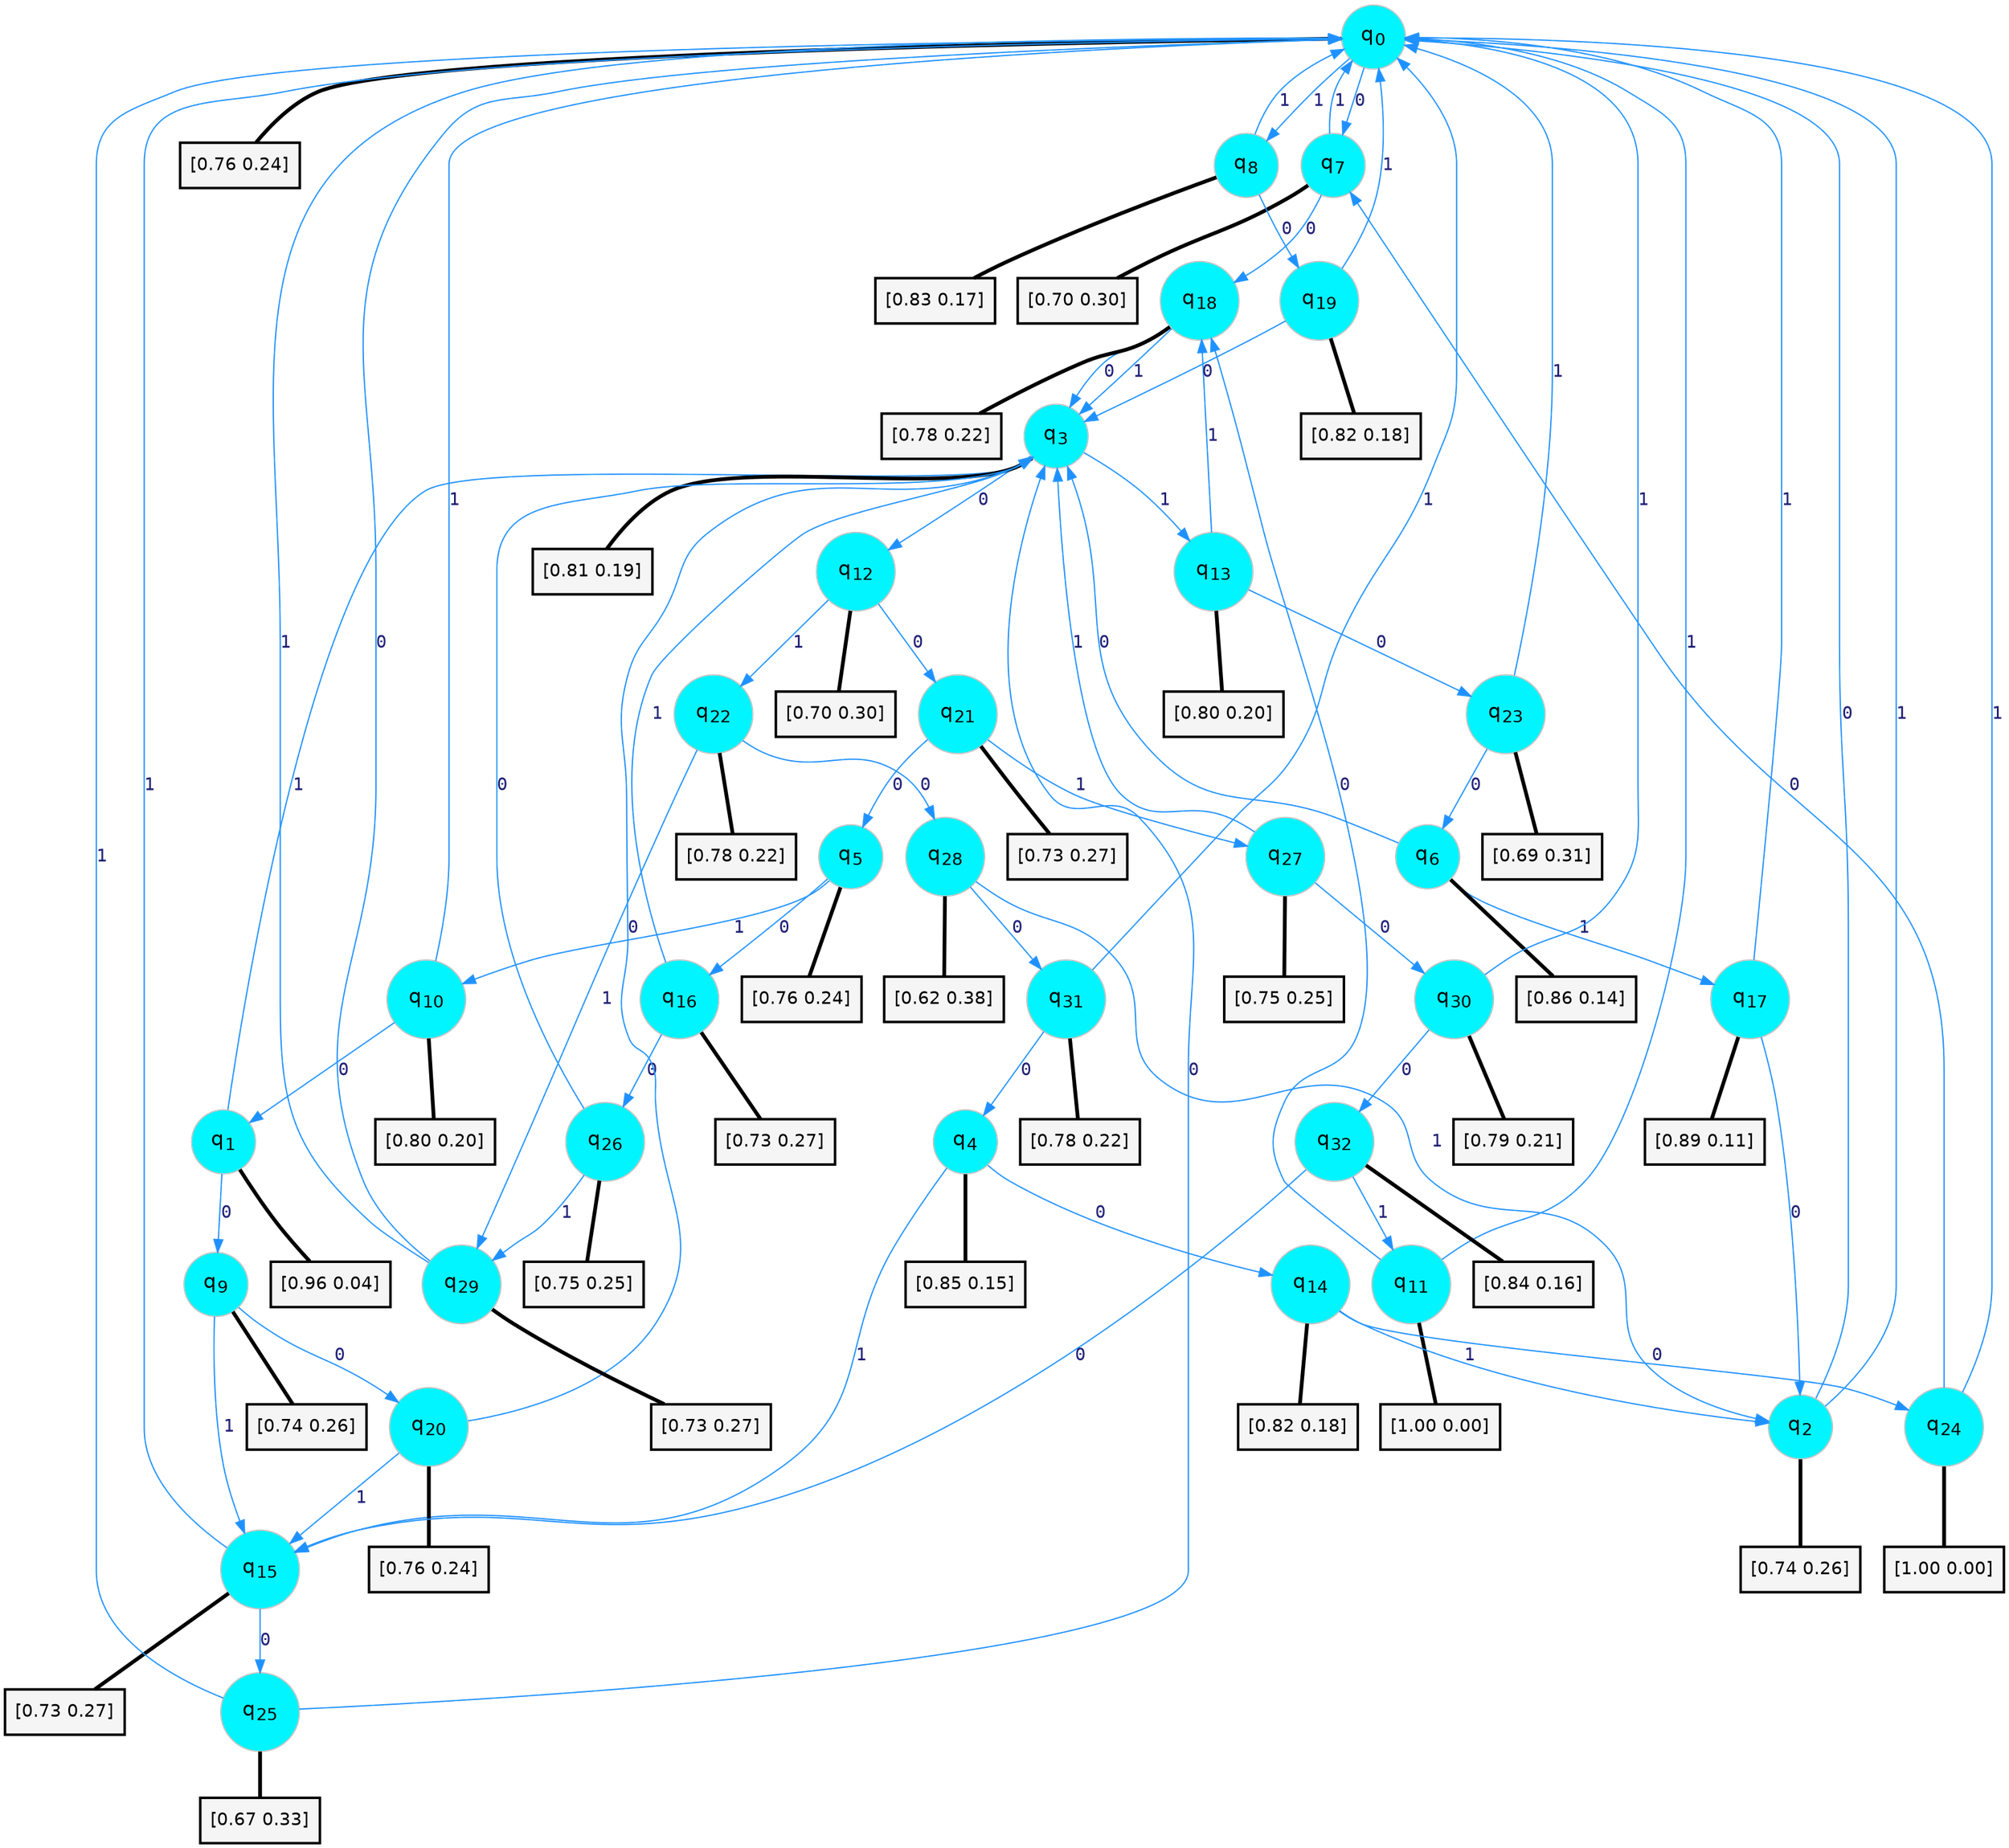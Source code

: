 digraph G {
graph [
bgcolor=transparent, dpi=300, rankdir=TD, size="40,25"];
node [
color=gray, fillcolor=turquoise1, fontcolor=black, fontname=Helvetica, fontsize=16, fontweight=bold, shape=circle, style=filled];
edge [
arrowsize=1, color=dodgerblue1, fontcolor=midnightblue, fontname=courier, fontweight=bold, penwidth=1, style=solid, weight=20];
0[label=<q<SUB>0</SUB>>];
1[label=<q<SUB>1</SUB>>];
2[label=<q<SUB>2</SUB>>];
3[label=<q<SUB>3</SUB>>];
4[label=<q<SUB>4</SUB>>];
5[label=<q<SUB>5</SUB>>];
6[label=<q<SUB>6</SUB>>];
7[label=<q<SUB>7</SUB>>];
8[label=<q<SUB>8</SUB>>];
9[label=<q<SUB>9</SUB>>];
10[label=<q<SUB>10</SUB>>];
11[label=<q<SUB>11</SUB>>];
12[label=<q<SUB>12</SUB>>];
13[label=<q<SUB>13</SUB>>];
14[label=<q<SUB>14</SUB>>];
15[label=<q<SUB>15</SUB>>];
16[label=<q<SUB>16</SUB>>];
17[label=<q<SUB>17</SUB>>];
18[label=<q<SUB>18</SUB>>];
19[label=<q<SUB>19</SUB>>];
20[label=<q<SUB>20</SUB>>];
21[label=<q<SUB>21</SUB>>];
22[label=<q<SUB>22</SUB>>];
23[label=<q<SUB>23</SUB>>];
24[label=<q<SUB>24</SUB>>];
25[label=<q<SUB>25</SUB>>];
26[label=<q<SUB>26</SUB>>];
27[label=<q<SUB>27</SUB>>];
28[label=<q<SUB>28</SUB>>];
29[label=<q<SUB>29</SUB>>];
30[label=<q<SUB>30</SUB>>];
31[label=<q<SUB>31</SUB>>];
32[label=<q<SUB>32</SUB>>];
33[label="[0.76 0.24]", shape=box,fontcolor=black, fontname=Helvetica, fontsize=14, penwidth=2, fillcolor=whitesmoke,color=black];
34[label="[0.96 0.04]", shape=box,fontcolor=black, fontname=Helvetica, fontsize=14, penwidth=2, fillcolor=whitesmoke,color=black];
35[label="[0.74 0.26]", shape=box,fontcolor=black, fontname=Helvetica, fontsize=14, penwidth=2, fillcolor=whitesmoke,color=black];
36[label="[0.81 0.19]", shape=box,fontcolor=black, fontname=Helvetica, fontsize=14, penwidth=2, fillcolor=whitesmoke,color=black];
37[label="[0.85 0.15]", shape=box,fontcolor=black, fontname=Helvetica, fontsize=14, penwidth=2, fillcolor=whitesmoke,color=black];
38[label="[0.76 0.24]", shape=box,fontcolor=black, fontname=Helvetica, fontsize=14, penwidth=2, fillcolor=whitesmoke,color=black];
39[label="[0.86 0.14]", shape=box,fontcolor=black, fontname=Helvetica, fontsize=14, penwidth=2, fillcolor=whitesmoke,color=black];
40[label="[0.70 0.30]", shape=box,fontcolor=black, fontname=Helvetica, fontsize=14, penwidth=2, fillcolor=whitesmoke,color=black];
41[label="[0.83 0.17]", shape=box,fontcolor=black, fontname=Helvetica, fontsize=14, penwidth=2, fillcolor=whitesmoke,color=black];
42[label="[0.74 0.26]", shape=box,fontcolor=black, fontname=Helvetica, fontsize=14, penwidth=2, fillcolor=whitesmoke,color=black];
43[label="[0.80 0.20]", shape=box,fontcolor=black, fontname=Helvetica, fontsize=14, penwidth=2, fillcolor=whitesmoke,color=black];
44[label="[1.00 0.00]", shape=box,fontcolor=black, fontname=Helvetica, fontsize=14, penwidth=2, fillcolor=whitesmoke,color=black];
45[label="[0.70 0.30]", shape=box,fontcolor=black, fontname=Helvetica, fontsize=14, penwidth=2, fillcolor=whitesmoke,color=black];
46[label="[0.80 0.20]", shape=box,fontcolor=black, fontname=Helvetica, fontsize=14, penwidth=2, fillcolor=whitesmoke,color=black];
47[label="[0.82 0.18]", shape=box,fontcolor=black, fontname=Helvetica, fontsize=14, penwidth=2, fillcolor=whitesmoke,color=black];
48[label="[0.73 0.27]", shape=box,fontcolor=black, fontname=Helvetica, fontsize=14, penwidth=2, fillcolor=whitesmoke,color=black];
49[label="[0.73 0.27]", shape=box,fontcolor=black, fontname=Helvetica, fontsize=14, penwidth=2, fillcolor=whitesmoke,color=black];
50[label="[0.89 0.11]", shape=box,fontcolor=black, fontname=Helvetica, fontsize=14, penwidth=2, fillcolor=whitesmoke,color=black];
51[label="[0.78 0.22]", shape=box,fontcolor=black, fontname=Helvetica, fontsize=14, penwidth=2, fillcolor=whitesmoke,color=black];
52[label="[0.82 0.18]", shape=box,fontcolor=black, fontname=Helvetica, fontsize=14, penwidth=2, fillcolor=whitesmoke,color=black];
53[label="[0.76 0.24]", shape=box,fontcolor=black, fontname=Helvetica, fontsize=14, penwidth=2, fillcolor=whitesmoke,color=black];
54[label="[0.73 0.27]", shape=box,fontcolor=black, fontname=Helvetica, fontsize=14, penwidth=2, fillcolor=whitesmoke,color=black];
55[label="[0.78 0.22]", shape=box,fontcolor=black, fontname=Helvetica, fontsize=14, penwidth=2, fillcolor=whitesmoke,color=black];
56[label="[0.69 0.31]", shape=box,fontcolor=black, fontname=Helvetica, fontsize=14, penwidth=2, fillcolor=whitesmoke,color=black];
57[label="[1.00 0.00]", shape=box,fontcolor=black, fontname=Helvetica, fontsize=14, penwidth=2, fillcolor=whitesmoke,color=black];
58[label="[0.67 0.33]", shape=box,fontcolor=black, fontname=Helvetica, fontsize=14, penwidth=2, fillcolor=whitesmoke,color=black];
59[label="[0.75 0.25]", shape=box,fontcolor=black, fontname=Helvetica, fontsize=14, penwidth=2, fillcolor=whitesmoke,color=black];
60[label="[0.75 0.25]", shape=box,fontcolor=black, fontname=Helvetica, fontsize=14, penwidth=2, fillcolor=whitesmoke,color=black];
61[label="[0.62 0.38]", shape=box,fontcolor=black, fontname=Helvetica, fontsize=14, penwidth=2, fillcolor=whitesmoke,color=black];
62[label="[0.73 0.27]", shape=box,fontcolor=black, fontname=Helvetica, fontsize=14, penwidth=2, fillcolor=whitesmoke,color=black];
63[label="[0.79 0.21]", shape=box,fontcolor=black, fontname=Helvetica, fontsize=14, penwidth=2, fillcolor=whitesmoke,color=black];
64[label="[0.78 0.22]", shape=box,fontcolor=black, fontname=Helvetica, fontsize=14, penwidth=2, fillcolor=whitesmoke,color=black];
65[label="[0.84 0.16]", shape=box,fontcolor=black, fontname=Helvetica, fontsize=14, penwidth=2, fillcolor=whitesmoke,color=black];
0->7 [label=0];
0->8 [label=1];
0->33 [arrowhead=none, penwidth=3,color=black];
1->9 [label=0];
1->3 [label=1];
1->34 [arrowhead=none, penwidth=3,color=black];
2->0 [label=0];
2->0 [label=1];
2->35 [arrowhead=none, penwidth=3,color=black];
3->12 [label=0];
3->13 [label=1];
3->36 [arrowhead=none, penwidth=3,color=black];
4->14 [label=0];
4->15 [label=1];
4->37 [arrowhead=none, penwidth=3,color=black];
5->16 [label=0];
5->10 [label=1];
5->38 [arrowhead=none, penwidth=3,color=black];
6->3 [label=0];
6->17 [label=1];
6->39 [arrowhead=none, penwidth=3,color=black];
7->18 [label=0];
7->0 [label=1];
7->40 [arrowhead=none, penwidth=3,color=black];
8->19 [label=0];
8->0 [label=1];
8->41 [arrowhead=none, penwidth=3,color=black];
9->20 [label=0];
9->15 [label=1];
9->42 [arrowhead=none, penwidth=3,color=black];
10->1 [label=0];
10->0 [label=1];
10->43 [arrowhead=none, penwidth=3,color=black];
11->18 [label=0];
11->0 [label=1];
11->44 [arrowhead=none, penwidth=3,color=black];
12->21 [label=0];
12->22 [label=1];
12->45 [arrowhead=none, penwidth=3,color=black];
13->23 [label=0];
13->18 [label=1];
13->46 [arrowhead=none, penwidth=3,color=black];
14->24 [label=0];
14->2 [label=1];
14->47 [arrowhead=none, penwidth=3,color=black];
15->25 [label=0];
15->0 [label=1];
15->48 [arrowhead=none, penwidth=3,color=black];
16->26 [label=0];
16->3 [label=1];
16->49 [arrowhead=none, penwidth=3,color=black];
17->2 [label=0];
17->0 [label=1];
17->50 [arrowhead=none, penwidth=3,color=black];
18->3 [label=0];
18->3 [label=1];
18->51 [arrowhead=none, penwidth=3,color=black];
19->3 [label=0];
19->0 [label=1];
19->52 [arrowhead=none, penwidth=3,color=black];
20->3 [label=0];
20->15 [label=1];
20->53 [arrowhead=none, penwidth=3,color=black];
21->5 [label=0];
21->27 [label=1];
21->54 [arrowhead=none, penwidth=3,color=black];
22->28 [label=0];
22->29 [label=1];
22->55 [arrowhead=none, penwidth=3,color=black];
23->6 [label=0];
23->0 [label=1];
23->56 [arrowhead=none, penwidth=3,color=black];
24->7 [label=0];
24->0 [label=1];
24->57 [arrowhead=none, penwidth=3,color=black];
25->3 [label=0];
25->0 [label=1];
25->58 [arrowhead=none, penwidth=3,color=black];
26->3 [label=0];
26->29 [label=1];
26->59 [arrowhead=none, penwidth=3,color=black];
27->30 [label=0];
27->3 [label=1];
27->60 [arrowhead=none, penwidth=3,color=black];
28->31 [label=0];
28->2 [label=1];
28->61 [arrowhead=none, penwidth=3,color=black];
29->0 [label=0];
29->0 [label=1];
29->62 [arrowhead=none, penwidth=3,color=black];
30->32 [label=0];
30->0 [label=1];
30->63 [arrowhead=none, penwidth=3,color=black];
31->4 [label=0];
31->0 [label=1];
31->64 [arrowhead=none, penwidth=3,color=black];
32->15 [label=0];
32->11 [label=1];
32->65 [arrowhead=none, penwidth=3,color=black];
}

